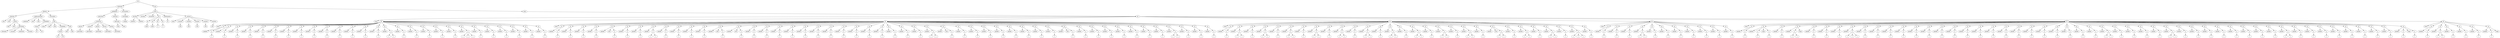 digraph Tree {
	"t0" [label = "TEI"];
	"t1" [label = "teiHeader"];
	"t2" [label = "fileDesc"];
	"t3" [label = "titleStmt"];
	"t4" [label = "title"];
	"t5" [label = "title"];
	"t6" [label = "author"];
	"t7" [label = "idno"];
	"t8" [label = "idno"];
	"t9" [label = "persName"];
	"t10" [label = "forename"];
	"t11" [label = "surname"];
	"t12" [label = "nameLink"];
	"t13" [label = "surname"];
	"t14" [label = "publicationStmt"];
	"t15" [label = "publisher"];
	"t16" [label = "idno"];
	"t17" [label = "idno"];
	"t18" [label = "availability"];
	"t19" [label = "licence"];
	"t20" [label = "ab"];
	"t21" [label = "ref"];
	"t22" [label = "sourceDesc"];
	"t23" [label = "bibl"];
	"t24" [label = "name"];
	"t25" [label = "idno"];
	"t26" [label = "idno"];
	"t27" [label = "availability"];
	"t28" [label = "licence"];
	"t29" [label = "ab"];
	"t30" [label = "ref"];
	"t31" [label = "bibl"];
	"t32" [label = "date"];
	"t33" [label = "idno"];
	"t34" [label = "profileDesc"];
	"t35" [label = "particDesc"];
	"t36" [label = "listPerson"];
	"t37" [label = "person"];
	"t38" [label = "persName"];
	"t39" [label = "person"];
	"t40" [label = "persName"];
	"t41" [label = "person"];
	"t42" [label = "persName"];
	"t43" [label = "person"];
	"t44" [label = "persName"];
	"t45" [label = "person"];
	"t46" [label = "persName"];
	"t47" [label = "textClass"];
	"t48" [label = "keywords"];
	"t49" [label = "term"];
	"t50" [label = "term"];
	"t51" [label = "revisionDesc"];
	"t52" [label = "listChange"];
	"t53" [label = "change"];
	"t54" [label = "text"];
	"t55" [label = "front"];
	"t56" [label = "docTitle"];
	"t57" [label = "titlePart"];
	"t58" [label = "titlePart"];
	"t59" [label = "docDate"];
	"t60" [label = "docAuthor"];
	"t61" [label = "div"];
	"t62" [label = "div"];
	"t63" [label = "head"];
	"t64" [label = "div"];
	"t65" [label = "head"];
	"t66" [label = "div"];
	"t67" [label = "p"];
	"t68" [label = "div"];
	"t69" [label = "p"];
	"t70" [label = "performance"];
	"t71" [label = "ab"];
	"t72" [label = "castList"];
	"t73" [label = "head"];
	"t74" [label = "castItem"];
	"t75" [label = "role"];
	"t76" [label = "castItem"];
	"t77" [label = "role"];
	"t78" [label = "castItem"];
	"t79" [label = "role"];
	"t80" [label = "castItem"];
	"t81" [label = "role"];
	"t82" [label = "castItem"];
	"t83" [label = "role"];
	"t84" [label = "body"];
	"t85" [label = "div"];
	"t86" [label = "head"];
	"t87" [label = "div"];
	"t88" [label = "head"];
	"t89" [label = "sp"];
	"t90" [label = "speaker"];
	"t91" [label = "p"];
	"t92" [label = "s"];
	"t93" [label = "sp"];
	"t94" [label = "speaker"];
	"t95" [label = "p"];
	"t96" [label = "s"];
	"t97" [label = "sp"];
	"t98" [label = "speaker"];
	"t99" [label = "p"];
	"t100" [label = "s"];
	"t101" [label = "sp"];
	"t102" [label = "speaker"];
	"t103" [label = "p"];
	"t104" [label = "s"];
	"t105" [label = "sp"];
	"t106" [label = "speaker"];
	"t107" [label = "p"];
	"t108" [label = "s"];
	"t109" [label = "sp"];
	"t110" [label = "speaker"];
	"t111" [label = "p"];
	"t112" [label = "s"];
	"t113" [label = "sp"];
	"t114" [label = "speaker"];
	"t115" [label = "p"];
	"t116" [label = "s"];
	"t117" [label = "sp"];
	"t118" [label = "speaker"];
	"t119" [label = "p"];
	"t120" [label = "s"];
	"t121" [label = "sp"];
	"t122" [label = "speaker"];
	"t123" [label = "p"];
	"t124" [label = "s"];
	"t125" [label = "sp"];
	"t126" [label = "speaker"];
	"t127" [label = "p"];
	"t128" [label = "s"];
	"t129" [label = "sp"];
	"t130" [label = "speaker"];
	"t131" [label = "p"];
	"t132" [label = "s"];
	"t133" [label = "sp"];
	"t134" [label = "speaker"];
	"t135" [label = "p"];
	"t136" [label = "s"];
	"t137" [label = "sp"];
	"t138" [label = "speaker"];
	"t139" [label = "p"];
	"t140" [label = "s"];
	"t141" [label = "sp"];
	"t142" [label = "speaker"];
	"t143" [label = "p"];
	"t144" [label = "s"];
	"t145" [label = "sp"];
	"t146" [label = "speaker"];
	"t147" [label = "p"];
	"t148" [label = "s"];
	"t149" [label = "s"];
	"t150" [label = "sp"];
	"t151" [label = "speaker"];
	"t152" [label = "p"];
	"t153" [label = "s"];
	"t154" [label = "sp"];
	"t155" [label = "speaker"];
	"t156" [label = "p"];
	"t157" [label = "s"];
	"t158" [label = "sp"];
	"t159" [label = "speaker"];
	"t160" [label = "p"];
	"t161" [label = "s"];
	"t162" [label = "sp"];
	"t163" [label = "speaker"];
	"t164" [label = "p"];
	"t165" [label = "s"];
	"t166" [label = "sp"];
	"t167" [label = "speaker"];
	"t168" [label = "p"];
	"t169" [label = "s"];
	"t170" [label = "sp"];
	"t171" [label = "speaker"];
	"t172" [label = "p"];
	"t173" [label = "s"];
	"t174" [label = "s"];
	"t175" [label = "s"];
	"t176" [label = "sp"];
	"t177" [label = "speaker"];
	"t178" [label = "p"];
	"t179" [label = "s"];
	"t180" [label = "sp"];
	"t181" [label = "speaker"];
	"t182" [label = "p"];
	"t183" [label = "s"];
	"t184" [label = "sp"];
	"t185" [label = "speaker"];
	"t186" [label = "p"];
	"t187" [label = "s"];
	"t188" [label = "sp"];
	"t189" [label = "speaker"];
	"t190" [label = "p"];
	"t191" [label = "s"];
	"t192" [label = "sp"];
	"t193" [label = "speaker"];
	"t194" [label = "p"];
	"t195" [label = "s"];
	"t196" [label = "sp"];
	"t197" [label = "speaker"];
	"t198" [label = "p"];
	"t199" [label = "s"];
	"t200" [label = "div"];
	"t201" [label = "head"];
	"t202" [label = "sp"];
	"t203" [label = "speaker"];
	"t204" [label = "p"];
	"t205" [label = "s"];
	"t206" [label = "sp"];
	"t207" [label = "speaker"];
	"t208" [label = "p"];
	"t209" [label = "s"];
	"t210" [label = "sp"];
	"t211" [label = "speaker"];
	"t212" [label = "p"];
	"t213" [label = "s"];
	"t214" [label = "sp"];
	"t215" [label = "speaker"];
	"t216" [label = "p"];
	"t217" [label = "s"];
	"t218" [label = "sp"];
	"t219" [label = "speaker"];
	"t220" [label = "note"];
	"t221" [label = "p"];
	"t222" [label = "s"];
	"t223" [label = "sp"];
	"t224" [label = "speaker"];
	"t225" [label = "p"];
	"t226" [label = "s"];
	"t227" [label = "sp"];
	"t228" [label = "speaker"];
	"t229" [label = "p"];
	"t230" [label = "s"];
	"t231" [label = "sp"];
	"t232" [label = "speaker"];
	"t233" [label = "p"];
	"t234" [label = "s"];
	"t235" [label = "s"];
	"t236" [label = "sp"];
	"t237" [label = "speaker"];
	"t238" [label = "p"];
	"t239" [label = "s"];
	"t240" [label = "sp"];
	"t241" [label = "speaker"];
	"t242" [label = "p"];
	"t243" [label = "s"];
	"t244" [label = "sp"];
	"t245" [label = "speaker"];
	"t246" [label = "p"];
	"t247" [label = "s"];
	"t248" [label = "sp"];
	"t249" [label = "speaker"];
	"t250" [label = "p"];
	"t251" [label = "s"];
	"t252" [label = "sp"];
	"t253" [label = "speaker"];
	"t254" [label = "note"];
	"t255" [label = "p"];
	"t256" [label = "s"];
	"t257" [label = "sp"];
	"t258" [label = "speaker"];
	"t259" [label = "note"];
	"t260" [label = "p"];
	"t261" [label = "s"];
	"t262" [label = "sp"];
	"t263" [label = "speaker"];
	"t264" [label = "p"];
	"t265" [label = "s"];
	"t266" [label = "sp"];
	"t267" [label = "speaker"];
	"t268" [label = "p"];
	"t269" [label = "s"];
	"t270" [label = "sp"];
	"t271" [label = "speaker"];
	"t272" [label = "p"];
	"t273" [label = "s"];
	"t274" [label = "sp"];
	"t275" [label = "speaker"];
	"t276" [label = "p"];
	"t277" [label = "s"];
	"t278" [label = "sp"];
	"t279" [label = "speaker"];
	"t280" [label = "p"];
	"t281" [label = "s"];
	"t282" [label = "sp"];
	"t283" [label = "speaker"];
	"t284" [label = "p"];
	"t285" [label = "s"];
	"t286" [label = "sp"];
	"t287" [label = "speaker"];
	"t288" [label = "p"];
	"t289" [label = "s"];
	"t290" [label = "sp"];
	"t291" [label = "speaker"];
	"t292" [label = "p"];
	"t293" [label = "s"];
	"t294" [label = "sp"];
	"t295" [label = "speaker"];
	"t296" [label = "p"];
	"t297" [label = "s"];
	"t298" [label = "sp"];
	"t299" [label = "speaker"];
	"t300" [label = "p"];
	"t301" [label = "s"];
	"t302" [label = "sp"];
	"t303" [label = "speaker"];
	"t304" [label = "p"];
	"t305" [label = "s"];
	"t306" [label = "sp"];
	"t307" [label = "speaker"];
	"t308" [label = "p"];
	"t309" [label = "s"];
	"t310" [label = "sp"];
	"t311" [label = "speaker"];
	"t312" [label = "p"];
	"t313" [label = "s"];
	"t314" [label = "sp"];
	"t315" [label = "speaker"];
	"t316" [label = "p"];
	"t317" [label = "s"];
	"t318" [label = "sp"];
	"t319" [label = "speaker"];
	"t320" [label = "p"];
	"t321" [label = "s"];
	"t322" [label = "s"];
	"t323" [label = "sp"];
	"t324" [label = "speaker"];
	"t325" [label = "note"];
	"t326" [label = "p"];
	"t327" [label = "s"];
	"t328" [label = "sp"];
	"t329" [label = "speaker"];
	"t330" [label = "p"];
	"t331" [label = "s"];
	"t332" [label = "sp"];
	"t333" [label = "speaker"];
	"t334" [label = "p"];
	"t335" [label = "s"];
	"t336" [label = "sp"];
	"t337" [label = "speaker"];
	"t338" [label = "p"];
	"t339" [label = "s"];
	"t340" [label = "sp"];
	"t341" [label = "speaker"];
	"t342" [label = "p"];
	"t343" [label = "s"];
	"t344" [label = "sp"];
	"t345" [label = "speaker"];
	"t346" [label = "p"];
	"t347" [label = "s"];
	"t348" [label = "sp"];
	"t349" [label = "speaker"];
	"t350" [label = "p"];
	"t351" [label = "s"];
	"t352" [label = "sp"];
	"t353" [label = "speaker"];
	"t354" [label = "p"];
	"t355" [label = "s"];
	"t356" [label = "sp"];
	"t357" [label = "speaker"];
	"t358" [label = "p"];
	"t359" [label = "s"];
	"t360" [label = "sp"];
	"t361" [label = "speaker"];
	"t362" [label = "note"];
	"t363" [label = "p"];
	"t364" [label = "s"];
	"t365" [label = "sp"];
	"t366" [label = "speaker"];
	"t367" [label = "p"];
	"t368" [label = "s"];
	"t369" [label = "sp"];
	"t370" [label = "speaker"];
	"t371" [label = "p"];
	"t372" [label = "s"];
	"t373" [label = "sp"];
	"t374" [label = "speaker"];
	"t375" [label = "p"];
	"t376" [label = "s"];
	"t377" [label = "sp"];
	"t378" [label = "speaker"];
	"t379" [label = "p"];
	"t380" [label = "s"];
	"t381" [label = "sp"];
	"t382" [label = "speaker"];
	"t383" [label = "p"];
	"t384" [label = "s"];
	"t385" [label = "sp"];
	"t386" [label = "speaker"];
	"t387" [label = "p"];
	"t388" [label = "s"];
	"t389" [label = "sp"];
	"t390" [label = "speaker"];
	"t391" [label = "p"];
	"t392" [label = "s"];
	"t393" [label = "sp"];
	"t394" [label = "speaker"];
	"t395" [label = "p"];
	"t396" [label = "s"];
	"t397" [label = "s"];
	"t398" [label = "sp"];
	"t399" [label = "speaker"];
	"t400" [label = "p"];
	"t401" [label = "s"];
	"t402" [label = "sp"];
	"t403" [label = "speaker"];
	"t404" [label = "p"];
	"t405" [label = "s"];
	"t406" [label = "sp"];
	"t407" [label = "speaker"];
	"t408" [label = "p"];
	"t409" [label = "s"];
	"t410" [label = "div"];
	"t411" [label = "head"];
	"t412" [label = "sp"];
	"t413" [label = "speaker"];
	"t414" [label = "p"];
	"t415" [label = "s"];
	"t416" [label = "sp"];
	"t417" [label = "speaker"];
	"t418" [label = "p"];
	"t419" [label = "s"];
	"t420" [label = "s"];
	"t421" [label = "sp"];
	"t422" [label = "speaker"];
	"t423" [label = "p"];
	"t424" [label = "s"];
	"t425" [label = "sp"];
	"t426" [label = "speaker"];
	"t427" [label = "p"];
	"t428" [label = "s"];
	"t429" [label = "s"];
	"t430" [label = "sp"];
	"t431" [label = "speaker"];
	"t432" [label = "p"];
	"t433" [label = "s"];
	"t434" [label = "sp"];
	"t435" [label = "speaker"];
	"t436" [label = "p"];
	"t437" [label = "s"];
	"t438" [label = "s"];
	"t439" [label = "sp"];
	"t440" [label = "speaker"];
	"t441" [label = "p"];
	"t442" [label = "s"];
	"t443" [label = "sp"];
	"t444" [label = "speaker"];
	"t445" [label = "p"];
	"t446" [label = "s"];
	"t447" [label = "s"];
	"t448" [label = "sp"];
	"t449" [label = "speaker"];
	"t450" [label = "p"];
	"t451" [label = "s"];
	"t452" [label = "sp"];
	"t453" [label = "speaker"];
	"t454" [label = "p"];
	"t455" [label = "s"];
	"t456" [label = "s"];
	"t457" [label = "sp"];
	"t458" [label = "speaker"];
	"t459" [label = "p"];
	"t460" [label = "s"];
	"t461" [label = "sp"];
	"t462" [label = "speaker"];
	"t463" [label = "p"];
	"t464" [label = "s"];
	"t465" [label = "s"];
	"t466" [label = "sp"];
	"t467" [label = "speaker"];
	"t468" [label = "p"];
	"t469" [label = "s"];
	"t470" [label = "sp"];
	"t471" [label = "speaker"];
	"t472" [label = "p"];
	"t473" [label = "s"];
	"t474" [label = "s"];
	"t475" [label = "sp"];
	"t476" [label = "speaker"];
	"t477" [label = "p"];
	"t478" [label = "s"];
	"t479" [label = "sp"];
	"t480" [label = "speaker"];
	"t481" [label = "p"];
	"t482" [label = "s"];
	"t483" [label = "s"];
	"t484" [label = "sp"];
	"t485" [label = "speaker"];
	"t486" [label = "p"];
	"t487" [label = "s"];
	"t488" [label = "sp"];
	"t489" [label = "speaker"];
	"t490" [label = "p"];
	"t491" [label = "s"];
	"t492" [label = "s"];
	"t493" [label = "sp"];
	"t494" [label = "speaker"];
	"t495" [label = "p"];
	"t496" [label = "s"];
	"t497" [label = "sp"];
	"t498" [label = "speaker"];
	"t499" [label = "p"];
	"t500" [label = "s"];
	"t501" [label = "s"];
	"t502" [label = "sp"];
	"t503" [label = "speaker"];
	"t504" [label = "p"];
	"t505" [label = "s"];
	"t506" [label = "sp"];
	"t507" [label = "speaker"];
	"t508" [label = "note"];
	"t509" [label = "p"];
	"t510" [label = "s"];
	"t511" [label = "s"];
	"t512" [label = "sp"];
	"t513" [label = "speaker"];
	"t514" [label = "p"];
	"t515" [label = "s"];
	"t516" [label = "sp"];
	"t517" [label = "speaker"];
	"t518" [label = "p"];
	"t519" [label = "s"];
	"t520" [label = "s"];
	"t521" [label = "sp"];
	"t522" [label = "speaker"];
	"t523" [label = "p"];
	"t524" [label = "s"];
	"t525" [label = "sp"];
	"t526" [label = "speaker"];
	"t527" [label = "p"];
	"t528" [label = "s"];
	"t529" [label = "s"];
	"t530" [label = "sp"];
	"t531" [label = "speaker"];
	"t532" [label = "p"];
	"t533" [label = "s"];
	"t534" [label = "sp"];
	"t535" [label = "speaker"];
	"t536" [label = "p"];
	"t537" [label = "s"];
	"t538" [label = "s"];
	"t539" [label = "s"];
	"t540" [label = "sp"];
	"t541" [label = "speaker"];
	"t542" [label = "p"];
	"t543" [label = "s"];
	"t544" [label = "div"];
	"t545" [label = "head"];
	"t546" [label = "sp"];
	"t547" [label = "speaker"];
	"t548" [label = "p"];
	"t549" [label = "s"];
	"t550" [label = "sp"];
	"t551" [label = "speaker"];
	"t552" [label = "p"];
	"t553" [label = "s"];
	"t554" [label = "sp"];
	"t555" [label = "speaker"];
	"t556" [label = "p"];
	"t557" [label = "s"];
	"t558" [label = "sp"];
	"t559" [label = "speaker"];
	"t560" [label = "p"];
	"t561" [label = "s"];
	"t562" [label = "s"];
	"t563" [label = "sp"];
	"t564" [label = "speaker"];
	"t565" [label = "p"];
	"t566" [label = "s"];
	"t567" [label = "sp"];
	"t568" [label = "speaker"];
	"t569" [label = "p"];
	"t570" [label = "s"];
	"t571" [label = "sp"];
	"t572" [label = "speaker"];
	"t573" [label = "p"];
	"t574" [label = "s"];
	"t575" [label = "sp"];
	"t576" [label = "speaker"];
	"t577" [label = "p"];
	"t578" [label = "s"];
	"t579" [label = "sp"];
	"t580" [label = "speaker"];
	"t581" [label = "p"];
	"t582" [label = "s"];
	"t583" [label = "sp"];
	"t584" [label = "speaker"];
	"t585" [label = "p"];
	"t586" [label = "s"];
	"t587" [label = "sp"];
	"t588" [label = "speaker"];
	"t589" [label = "p"];
	"t590" [label = "s"];
	"t591" [label = "div"];
	"t592" [label = "head"];
	"t593" [label = "sp"];
	"t594" [label = "speaker"];
	"t595" [label = "p"];
	"t596" [label = "s"];
	"t597" [label = "sp"];
	"t598" [label = "speaker"];
	"t599" [label = "p"];
	"t600" [label = "s"];
	"t601" [label = "stage"];
	"t602" [label = "p"];
	"t603" [label = "s"];
	"t604" [label = "sp"];
	"t605" [label = "speaker"];
	"t606" [label = "p"];
	"t607" [label = "s"];
	"t608" [label = "sp"];
	"t609" [label = "speaker"];
	"t610" [label = "p"];
	"t611" [label = "s"];
	"t612" [label = "s"];
	"t613" [label = "stage"];
	"t614" [label = "sp"];
	"t615" [label = "speaker"];
	"t616" [label = "p"];
	"t617" [label = "s"];
	"t618" [label = "sp"];
	"t619" [label = "speaker"];
	"t620" [label = "p"];
	"t621" [label = "s"];
	"t622" [label = "sp"];
	"t623" [label = "speaker"];
	"t624" [label = "p"];
	"t625" [label = "s"];
	"t626" [label = "sp"];
	"t627" [label = "speaker"];
	"t628" [label = "p"];
	"t629" [label = "s"];
	"t630" [label = "s"];
	"t631" [label = "s"];
	"t632" [label = "sp"];
	"t633" [label = "speaker"];
	"t634" [label = "p"];
	"t635" [label = "s"];
	"t636" [label = "sp"];
	"t637" [label = "speaker"];
	"t638" [label = "p"];
	"t639" [label = "s"];
	"t640" [label = "sp"];
	"t641" [label = "speaker"];
	"t642" [label = "p"];
	"t643" [label = "s"];
	"t644" [label = "sp"];
	"t645" [label = "speaker"];
	"t646" [label = "p"];
	"t647" [label = "s"];
	"t648" [label = "sp"];
	"t649" [label = "speaker"];
	"t650" [label = "p"];
	"t651" [label = "s"];
	"t652" [label = "sp"];
	"t653" [label = "speaker"];
	"t654" [label = "p"];
	"t655" [label = "s"];
	"t656" [label = "sp"];
	"t657" [label = "speaker"];
	"t658" [label = "p"];
	"t659" [label = "s"];
	"t660" [label = "sp"];
	"t661" [label = "speaker"];
	"t662" [label = "p"];
	"t663" [label = "s"];
	"t664" [label = "sp"];
	"t665" [label = "speaker"];
	"t666" [label = "p"];
	"t667" [label = "s"];
	"t668" [label = "sp"];
	"t669" [label = "speaker"];
	"t670" [label = "p"];
	"t671" [label = "s"];
	"t672" [label = "sp"];
	"t673" [label = "speaker"];
	"t674" [label = "p"];
	"t675" [label = "s"];
	"t676" [label = "sp"];
	"t677" [label = "speaker"];
	"t678" [label = "p"];
	"t679" [label = "s"];
	"t680" [label = "sp"];
	"t681" [label = "speaker"];
	"t682" [label = "p"];
	"t683" [label = "s"];
	"t684" [label = "sp"];
	"t685" [label = "speaker"];
	"t686" [label = "p"];
	"t687" [label = "s"];
	"t688" [label = "sp"];
	"t689" [label = "speaker"];
	"t690" [label = "p"];
	"t691" [label = "s"];
	"t692" [label = "sp"];
	"t693" [label = "speaker"];
	"t694" [label = "p"];
	"t695" [label = "s"];
	"t696" [label = "sp"];
	"t697" [label = "speaker"];
	"t698" [label = "p"];
	"t699" [label = "s"];
	"t700" [label = "sp"];
	"t701" [label = "speaker"];
	"t702" [label = "p"];
	"t703" [label = "s"];
	"t704" [label = "sp"];
	"t705" [label = "speaker"];
	"t706" [label = "p"];
	"t707" [label = "s"];
	"t708" [label = "sp"];
	"t709" [label = "speaker"];
	"t710" [label = "p"];
	"t711" [label = "s"];
	"t712" [label = "s"];
	"t713" [label = "sp"];
	"t714" [label = "speaker"];
	"t715" [label = "p"];
	"t716" [label = "s"];
	"t717" [label = "sp"];
	"t718" [label = "speaker"];
	"t719" [label = "p"];
	"t720" [label = "s"];
	"t721" [label = "sp"];
	"t722" [label = "speaker"];
	"t723" [label = "p"];
	"t724" [label = "s"];
	"t725" [label = "sp"];
	"t726" [label = "speaker"];
	"t727" [label = "p"];
	"t728" [label = "s"];
	"t729" [label = "sp"];
	"t730" [label = "speaker"];
	"t731" [label = "p"];
	"t732" [label = "s"];
	"t733" [label = "s"];
	"t734" [label = "sp"];
	"t735" [label = "speaker"];
	"t736" [label = "p"];
	"t737" [label = "s"];
	"t738" [label = "sp"];
	"t739" [label = "speaker"];
	"t740" [label = "p"];
	"t741" [label = "s"];
	"t742" [label = "sp"];
	"t743" [label = "speaker"];
	"t744" [label = "p"];
	"t745" [label = "s"];
	"t746" [label = "sp"];
	"t747" [label = "speaker"];
	"t748" [label = "p"];
	"t749" [label = "s"];
	"t750" [label = "sp"];
	"t751" [label = "speaker"];
	"t752" [label = "p"];
	"t753" [label = "s"];
	"t754" [label = "sp"];
	"t755" [label = "speaker"];
	"t756" [label = "p"];
	"t757" [label = "s"];
	"t758" [label = "sp"];
	"t759" [label = "speaker"];
	"t760" [label = "p"];
	"t761" [label = "s"];
	"t762" [label = "sp"];
	"t763" [label = "speaker"];
	"t764" [label = "p"];
	"t765" [label = "s"];
	"t766" [label = "sp"];
	"t767" [label = "speaker"];
	"t768" [label = "p"];
	"t769" [label = "s"];
	"t770" [label = "s"];
	"t771" [label = "sp"];
	"t772" [label = "speaker"];
	"t773" [label = "p"];
	"t774" [label = "s"];
	"t775" [label = "sp"];
	"t776" [label = "speaker"];
	"t777" [label = "p"];
	"t778" [label = "s"];
	"t779" [label = "sp"];
	"t780" [label = "speaker"];
	"t781" [label = "p"];
	"t782" [label = "s"];
	"t783" [label = "sp"];
	"t784" [label = "speaker"];
	"t785" [label = "p"];
	"t786" [label = "s"];
	"t787" [label = "sp"];
	"t788" [label = "speaker"];
	"t789" [label = "p"];
	"t790" [label = "s"];
	"t791" [label = "sp"];
	"t792" [label = "speaker"];
	"t793" [label = "p"];
	"t794" [label = "s"];
	"t795" [label = "sp"];
	"t796" [label = "speaker"];
	"t797" [label = "p"];
	"t798" [label = "s"];
	"t799" [label = "sp"];
	"t800" [label = "speaker"];
	"t801" [label = "p"];
	"t802" [label = "s"];
	"t803" [label = "sp"];
	"t804" [label = "speaker"];
	"t805" [label = "p"];
	"t806" [label = "s"];
	"t807" [label = "stage"];
	"t808" [label = "p"];
	"t809" [label = "s"];
	"t810" [label = "div"];
	"t811" [label = "head"];
	"t812" [label = "sp"];
	"t813" [label = "speaker"];
	"t814" [label = "p"];
	"t815" [label = "s"];
	"t816" [label = "sp"];
	"t817" [label = "speaker"];
	"t818" [label = "p"];
	"t819" [label = "s"];
	"t820" [label = "s"];
	"t821" [label = "sp"];
	"t822" [label = "speaker"];
	"t823" [label = "p"];
	"t824" [label = "s"];
	"t825" [label = "sp"];
	"t826" [label = "speaker"];
	"t827" [label = "p"];
	"t828" [label = "s"];
	"t829" [label = "sp"];
	"t830" [label = "speaker"];
	"t831" [label = "p"];
	"t832" [label = "s"];
	"t833" [label = "sp"];
	"t834" [label = "speaker"];
	"t835" [label = "p"];
	"t836" [label = "s"];
	"t837" [label = "stage"];
	"t0" -> "t1";
	"t1" -> "t2";
	"t2" -> "t3";
	"t3" -> "t4";
	"t3" -> "t5";
	"t3" -> "t6";
	"t6" -> "t7";
	"t6" -> "t8";
	"t6" -> "t9";
	"t9" -> "t10";
	"t9" -> "t11";
	"t9" -> "t12";
	"t9" -> "t13";
	"t2" -> "t14";
	"t14" -> "t15";
	"t14" -> "t16";
	"t14" -> "t17";
	"t14" -> "t18";
	"t18" -> "t19";
	"t19" -> "t20";
	"t19" -> "t21";
	"t2" -> "t22";
	"t22" -> "t23";
	"t23" -> "t24";
	"t23" -> "t25";
	"t23" -> "t26";
	"t23" -> "t27";
	"t27" -> "t28";
	"t28" -> "t29";
	"t28" -> "t30";
	"t23" -> "t31";
	"t31" -> "t32";
	"t31" -> "t33";
	"t1" -> "t34";
	"t34" -> "t35";
	"t35" -> "t36";
	"t36" -> "t37";
	"t37" -> "t38";
	"t36" -> "t39";
	"t39" -> "t40";
	"t36" -> "t41";
	"t41" -> "t42";
	"t36" -> "t43";
	"t43" -> "t44";
	"t36" -> "t45";
	"t45" -> "t46";
	"t34" -> "t47";
	"t47" -> "t48";
	"t48" -> "t49";
	"t48" -> "t50";
	"t1" -> "t51";
	"t51" -> "t52";
	"t52" -> "t53";
	"t0" -> "t54";
	"t54" -> "t55";
	"t55" -> "t56";
	"t56" -> "t57";
	"t56" -> "t58";
	"t55" -> "t59";
	"t55" -> "t60";
	"t55" -> "t61";
	"t61" -> "t62";
	"t62" -> "t63";
	"t61" -> "t64";
	"t64" -> "t65";
	"t61" -> "t66";
	"t66" -> "t67";
	"t61" -> "t68";
	"t68" -> "t69";
	"t55" -> "t70";
	"t70" -> "t71";
	"t55" -> "t72";
	"t72" -> "t73";
	"t72" -> "t74";
	"t74" -> "t75";
	"t72" -> "t76";
	"t76" -> "t77";
	"t72" -> "t78";
	"t78" -> "t79";
	"t72" -> "t80";
	"t80" -> "t81";
	"t72" -> "t82";
	"t82" -> "t83";
	"t54" -> "t84";
	"t84" -> "t85";
	"t85" -> "t86";
	"t85" -> "t87";
	"t87" -> "t88";
	"t87" -> "t89";
	"t89" -> "t90";
	"t89" -> "t91";
	"t91" -> "t92";
	"t87" -> "t93";
	"t93" -> "t94";
	"t93" -> "t95";
	"t95" -> "t96";
	"t87" -> "t97";
	"t97" -> "t98";
	"t97" -> "t99";
	"t99" -> "t100";
	"t87" -> "t101";
	"t101" -> "t102";
	"t101" -> "t103";
	"t103" -> "t104";
	"t87" -> "t105";
	"t105" -> "t106";
	"t105" -> "t107";
	"t107" -> "t108";
	"t87" -> "t109";
	"t109" -> "t110";
	"t109" -> "t111";
	"t111" -> "t112";
	"t87" -> "t113";
	"t113" -> "t114";
	"t113" -> "t115";
	"t115" -> "t116";
	"t87" -> "t117";
	"t117" -> "t118";
	"t117" -> "t119";
	"t119" -> "t120";
	"t87" -> "t121";
	"t121" -> "t122";
	"t121" -> "t123";
	"t123" -> "t124";
	"t87" -> "t125";
	"t125" -> "t126";
	"t125" -> "t127";
	"t127" -> "t128";
	"t87" -> "t129";
	"t129" -> "t130";
	"t129" -> "t131";
	"t131" -> "t132";
	"t87" -> "t133";
	"t133" -> "t134";
	"t133" -> "t135";
	"t135" -> "t136";
	"t87" -> "t137";
	"t137" -> "t138";
	"t137" -> "t139";
	"t139" -> "t140";
	"t87" -> "t141";
	"t141" -> "t142";
	"t141" -> "t143";
	"t143" -> "t144";
	"t87" -> "t145";
	"t145" -> "t146";
	"t145" -> "t147";
	"t147" -> "t148";
	"t147" -> "t149";
	"t87" -> "t150";
	"t150" -> "t151";
	"t150" -> "t152";
	"t152" -> "t153";
	"t87" -> "t154";
	"t154" -> "t155";
	"t154" -> "t156";
	"t156" -> "t157";
	"t87" -> "t158";
	"t158" -> "t159";
	"t158" -> "t160";
	"t160" -> "t161";
	"t87" -> "t162";
	"t162" -> "t163";
	"t162" -> "t164";
	"t164" -> "t165";
	"t87" -> "t166";
	"t166" -> "t167";
	"t166" -> "t168";
	"t168" -> "t169";
	"t87" -> "t170";
	"t170" -> "t171";
	"t170" -> "t172";
	"t172" -> "t173";
	"t172" -> "t174";
	"t172" -> "t175";
	"t87" -> "t176";
	"t176" -> "t177";
	"t176" -> "t178";
	"t178" -> "t179";
	"t87" -> "t180";
	"t180" -> "t181";
	"t180" -> "t182";
	"t182" -> "t183";
	"t87" -> "t184";
	"t184" -> "t185";
	"t184" -> "t186";
	"t186" -> "t187";
	"t87" -> "t188";
	"t188" -> "t189";
	"t188" -> "t190";
	"t190" -> "t191";
	"t87" -> "t192";
	"t192" -> "t193";
	"t192" -> "t194";
	"t194" -> "t195";
	"t87" -> "t196";
	"t196" -> "t197";
	"t196" -> "t198";
	"t198" -> "t199";
	"t85" -> "t200";
	"t200" -> "t201";
	"t200" -> "t202";
	"t202" -> "t203";
	"t202" -> "t204";
	"t204" -> "t205";
	"t200" -> "t206";
	"t206" -> "t207";
	"t206" -> "t208";
	"t208" -> "t209";
	"t200" -> "t210";
	"t210" -> "t211";
	"t210" -> "t212";
	"t212" -> "t213";
	"t200" -> "t214";
	"t214" -> "t215";
	"t214" -> "t216";
	"t216" -> "t217";
	"t200" -> "t218";
	"t218" -> "t219";
	"t218" -> "t220";
	"t218" -> "t221";
	"t221" -> "t222";
	"t200" -> "t223";
	"t223" -> "t224";
	"t223" -> "t225";
	"t225" -> "t226";
	"t200" -> "t227";
	"t227" -> "t228";
	"t227" -> "t229";
	"t229" -> "t230";
	"t200" -> "t231";
	"t231" -> "t232";
	"t231" -> "t233";
	"t233" -> "t234";
	"t233" -> "t235";
	"t200" -> "t236";
	"t236" -> "t237";
	"t236" -> "t238";
	"t238" -> "t239";
	"t200" -> "t240";
	"t240" -> "t241";
	"t240" -> "t242";
	"t242" -> "t243";
	"t200" -> "t244";
	"t244" -> "t245";
	"t244" -> "t246";
	"t246" -> "t247";
	"t200" -> "t248";
	"t248" -> "t249";
	"t248" -> "t250";
	"t250" -> "t251";
	"t200" -> "t252";
	"t252" -> "t253";
	"t252" -> "t254";
	"t252" -> "t255";
	"t255" -> "t256";
	"t200" -> "t257";
	"t257" -> "t258";
	"t257" -> "t259";
	"t257" -> "t260";
	"t260" -> "t261";
	"t200" -> "t262";
	"t262" -> "t263";
	"t262" -> "t264";
	"t264" -> "t265";
	"t200" -> "t266";
	"t266" -> "t267";
	"t266" -> "t268";
	"t268" -> "t269";
	"t200" -> "t270";
	"t270" -> "t271";
	"t270" -> "t272";
	"t272" -> "t273";
	"t200" -> "t274";
	"t274" -> "t275";
	"t274" -> "t276";
	"t276" -> "t277";
	"t200" -> "t278";
	"t278" -> "t279";
	"t278" -> "t280";
	"t280" -> "t281";
	"t200" -> "t282";
	"t282" -> "t283";
	"t282" -> "t284";
	"t284" -> "t285";
	"t200" -> "t286";
	"t286" -> "t287";
	"t286" -> "t288";
	"t288" -> "t289";
	"t200" -> "t290";
	"t290" -> "t291";
	"t290" -> "t292";
	"t292" -> "t293";
	"t200" -> "t294";
	"t294" -> "t295";
	"t294" -> "t296";
	"t296" -> "t297";
	"t200" -> "t298";
	"t298" -> "t299";
	"t298" -> "t300";
	"t300" -> "t301";
	"t200" -> "t302";
	"t302" -> "t303";
	"t302" -> "t304";
	"t304" -> "t305";
	"t200" -> "t306";
	"t306" -> "t307";
	"t306" -> "t308";
	"t308" -> "t309";
	"t200" -> "t310";
	"t310" -> "t311";
	"t310" -> "t312";
	"t312" -> "t313";
	"t200" -> "t314";
	"t314" -> "t315";
	"t314" -> "t316";
	"t316" -> "t317";
	"t200" -> "t318";
	"t318" -> "t319";
	"t318" -> "t320";
	"t320" -> "t321";
	"t320" -> "t322";
	"t200" -> "t323";
	"t323" -> "t324";
	"t323" -> "t325";
	"t323" -> "t326";
	"t326" -> "t327";
	"t200" -> "t328";
	"t328" -> "t329";
	"t328" -> "t330";
	"t330" -> "t331";
	"t200" -> "t332";
	"t332" -> "t333";
	"t332" -> "t334";
	"t334" -> "t335";
	"t200" -> "t336";
	"t336" -> "t337";
	"t336" -> "t338";
	"t338" -> "t339";
	"t200" -> "t340";
	"t340" -> "t341";
	"t340" -> "t342";
	"t342" -> "t343";
	"t200" -> "t344";
	"t344" -> "t345";
	"t344" -> "t346";
	"t346" -> "t347";
	"t200" -> "t348";
	"t348" -> "t349";
	"t348" -> "t350";
	"t350" -> "t351";
	"t200" -> "t352";
	"t352" -> "t353";
	"t352" -> "t354";
	"t354" -> "t355";
	"t200" -> "t356";
	"t356" -> "t357";
	"t356" -> "t358";
	"t358" -> "t359";
	"t200" -> "t360";
	"t360" -> "t361";
	"t360" -> "t362";
	"t360" -> "t363";
	"t363" -> "t364";
	"t200" -> "t365";
	"t365" -> "t366";
	"t365" -> "t367";
	"t367" -> "t368";
	"t200" -> "t369";
	"t369" -> "t370";
	"t369" -> "t371";
	"t371" -> "t372";
	"t200" -> "t373";
	"t373" -> "t374";
	"t373" -> "t375";
	"t375" -> "t376";
	"t200" -> "t377";
	"t377" -> "t378";
	"t377" -> "t379";
	"t379" -> "t380";
	"t200" -> "t381";
	"t381" -> "t382";
	"t381" -> "t383";
	"t383" -> "t384";
	"t200" -> "t385";
	"t385" -> "t386";
	"t385" -> "t387";
	"t387" -> "t388";
	"t200" -> "t389";
	"t389" -> "t390";
	"t389" -> "t391";
	"t391" -> "t392";
	"t200" -> "t393";
	"t393" -> "t394";
	"t393" -> "t395";
	"t395" -> "t396";
	"t395" -> "t397";
	"t200" -> "t398";
	"t398" -> "t399";
	"t398" -> "t400";
	"t400" -> "t401";
	"t200" -> "t402";
	"t402" -> "t403";
	"t402" -> "t404";
	"t404" -> "t405";
	"t200" -> "t406";
	"t406" -> "t407";
	"t406" -> "t408";
	"t408" -> "t409";
	"t85" -> "t410";
	"t410" -> "t411";
	"t410" -> "t412";
	"t412" -> "t413";
	"t412" -> "t414";
	"t414" -> "t415";
	"t410" -> "t416";
	"t416" -> "t417";
	"t416" -> "t418";
	"t418" -> "t419";
	"t418" -> "t420";
	"t410" -> "t421";
	"t421" -> "t422";
	"t421" -> "t423";
	"t423" -> "t424";
	"t410" -> "t425";
	"t425" -> "t426";
	"t425" -> "t427";
	"t427" -> "t428";
	"t427" -> "t429";
	"t410" -> "t430";
	"t430" -> "t431";
	"t430" -> "t432";
	"t432" -> "t433";
	"t410" -> "t434";
	"t434" -> "t435";
	"t434" -> "t436";
	"t436" -> "t437";
	"t436" -> "t438";
	"t410" -> "t439";
	"t439" -> "t440";
	"t439" -> "t441";
	"t441" -> "t442";
	"t410" -> "t443";
	"t443" -> "t444";
	"t443" -> "t445";
	"t445" -> "t446";
	"t445" -> "t447";
	"t410" -> "t448";
	"t448" -> "t449";
	"t448" -> "t450";
	"t450" -> "t451";
	"t410" -> "t452";
	"t452" -> "t453";
	"t452" -> "t454";
	"t454" -> "t455";
	"t454" -> "t456";
	"t410" -> "t457";
	"t457" -> "t458";
	"t457" -> "t459";
	"t459" -> "t460";
	"t410" -> "t461";
	"t461" -> "t462";
	"t461" -> "t463";
	"t463" -> "t464";
	"t463" -> "t465";
	"t410" -> "t466";
	"t466" -> "t467";
	"t466" -> "t468";
	"t468" -> "t469";
	"t410" -> "t470";
	"t470" -> "t471";
	"t470" -> "t472";
	"t472" -> "t473";
	"t472" -> "t474";
	"t410" -> "t475";
	"t475" -> "t476";
	"t475" -> "t477";
	"t477" -> "t478";
	"t410" -> "t479";
	"t479" -> "t480";
	"t479" -> "t481";
	"t481" -> "t482";
	"t481" -> "t483";
	"t410" -> "t484";
	"t484" -> "t485";
	"t484" -> "t486";
	"t486" -> "t487";
	"t410" -> "t488";
	"t488" -> "t489";
	"t488" -> "t490";
	"t490" -> "t491";
	"t490" -> "t492";
	"t410" -> "t493";
	"t493" -> "t494";
	"t493" -> "t495";
	"t495" -> "t496";
	"t410" -> "t497";
	"t497" -> "t498";
	"t497" -> "t499";
	"t499" -> "t500";
	"t499" -> "t501";
	"t410" -> "t502";
	"t502" -> "t503";
	"t502" -> "t504";
	"t504" -> "t505";
	"t410" -> "t506";
	"t506" -> "t507";
	"t506" -> "t508";
	"t506" -> "t509";
	"t509" -> "t510";
	"t509" -> "t511";
	"t410" -> "t512";
	"t512" -> "t513";
	"t512" -> "t514";
	"t514" -> "t515";
	"t410" -> "t516";
	"t516" -> "t517";
	"t516" -> "t518";
	"t518" -> "t519";
	"t518" -> "t520";
	"t410" -> "t521";
	"t521" -> "t522";
	"t521" -> "t523";
	"t523" -> "t524";
	"t410" -> "t525";
	"t525" -> "t526";
	"t525" -> "t527";
	"t527" -> "t528";
	"t527" -> "t529";
	"t410" -> "t530";
	"t530" -> "t531";
	"t530" -> "t532";
	"t532" -> "t533";
	"t410" -> "t534";
	"t534" -> "t535";
	"t534" -> "t536";
	"t536" -> "t537";
	"t536" -> "t538";
	"t536" -> "t539";
	"t410" -> "t540";
	"t540" -> "t541";
	"t540" -> "t542";
	"t542" -> "t543";
	"t85" -> "t544";
	"t544" -> "t545";
	"t544" -> "t546";
	"t546" -> "t547";
	"t546" -> "t548";
	"t548" -> "t549";
	"t544" -> "t550";
	"t550" -> "t551";
	"t550" -> "t552";
	"t552" -> "t553";
	"t544" -> "t554";
	"t554" -> "t555";
	"t554" -> "t556";
	"t556" -> "t557";
	"t544" -> "t558";
	"t558" -> "t559";
	"t558" -> "t560";
	"t560" -> "t561";
	"t560" -> "t562";
	"t544" -> "t563";
	"t563" -> "t564";
	"t563" -> "t565";
	"t565" -> "t566";
	"t544" -> "t567";
	"t567" -> "t568";
	"t567" -> "t569";
	"t569" -> "t570";
	"t544" -> "t571";
	"t571" -> "t572";
	"t571" -> "t573";
	"t573" -> "t574";
	"t544" -> "t575";
	"t575" -> "t576";
	"t575" -> "t577";
	"t577" -> "t578";
	"t544" -> "t579";
	"t579" -> "t580";
	"t579" -> "t581";
	"t581" -> "t582";
	"t544" -> "t583";
	"t583" -> "t584";
	"t583" -> "t585";
	"t585" -> "t586";
	"t544" -> "t587";
	"t587" -> "t588";
	"t587" -> "t589";
	"t589" -> "t590";
	"t85" -> "t591";
	"t591" -> "t592";
	"t591" -> "t593";
	"t593" -> "t594";
	"t593" -> "t595";
	"t595" -> "t596";
	"t591" -> "t597";
	"t597" -> "t598";
	"t597" -> "t599";
	"t599" -> "t600";
	"t597" -> "t601";
	"t597" -> "t602";
	"t602" -> "t603";
	"t591" -> "t604";
	"t604" -> "t605";
	"t604" -> "t606";
	"t606" -> "t607";
	"t591" -> "t608";
	"t608" -> "t609";
	"t608" -> "t610";
	"t610" -> "t611";
	"t610" -> "t612";
	"t608" -> "t613";
	"t591" -> "t614";
	"t614" -> "t615";
	"t614" -> "t616";
	"t616" -> "t617";
	"t591" -> "t618";
	"t618" -> "t619";
	"t618" -> "t620";
	"t620" -> "t621";
	"t591" -> "t622";
	"t622" -> "t623";
	"t622" -> "t624";
	"t624" -> "t625";
	"t591" -> "t626";
	"t626" -> "t627";
	"t626" -> "t628";
	"t628" -> "t629";
	"t628" -> "t630";
	"t628" -> "t631";
	"t591" -> "t632";
	"t632" -> "t633";
	"t632" -> "t634";
	"t634" -> "t635";
	"t591" -> "t636";
	"t636" -> "t637";
	"t636" -> "t638";
	"t638" -> "t639";
	"t591" -> "t640";
	"t640" -> "t641";
	"t640" -> "t642";
	"t642" -> "t643";
	"t591" -> "t644";
	"t644" -> "t645";
	"t644" -> "t646";
	"t646" -> "t647";
	"t591" -> "t648";
	"t648" -> "t649";
	"t648" -> "t650";
	"t650" -> "t651";
	"t591" -> "t652";
	"t652" -> "t653";
	"t652" -> "t654";
	"t654" -> "t655";
	"t591" -> "t656";
	"t656" -> "t657";
	"t656" -> "t658";
	"t658" -> "t659";
	"t591" -> "t660";
	"t660" -> "t661";
	"t660" -> "t662";
	"t662" -> "t663";
	"t591" -> "t664";
	"t664" -> "t665";
	"t664" -> "t666";
	"t666" -> "t667";
	"t591" -> "t668";
	"t668" -> "t669";
	"t668" -> "t670";
	"t670" -> "t671";
	"t591" -> "t672";
	"t672" -> "t673";
	"t672" -> "t674";
	"t674" -> "t675";
	"t591" -> "t676";
	"t676" -> "t677";
	"t676" -> "t678";
	"t678" -> "t679";
	"t591" -> "t680";
	"t680" -> "t681";
	"t680" -> "t682";
	"t682" -> "t683";
	"t591" -> "t684";
	"t684" -> "t685";
	"t684" -> "t686";
	"t686" -> "t687";
	"t591" -> "t688";
	"t688" -> "t689";
	"t688" -> "t690";
	"t690" -> "t691";
	"t591" -> "t692";
	"t692" -> "t693";
	"t692" -> "t694";
	"t694" -> "t695";
	"t591" -> "t696";
	"t696" -> "t697";
	"t696" -> "t698";
	"t698" -> "t699";
	"t591" -> "t700";
	"t700" -> "t701";
	"t700" -> "t702";
	"t702" -> "t703";
	"t591" -> "t704";
	"t704" -> "t705";
	"t704" -> "t706";
	"t706" -> "t707";
	"t591" -> "t708";
	"t708" -> "t709";
	"t708" -> "t710";
	"t710" -> "t711";
	"t710" -> "t712";
	"t591" -> "t713";
	"t713" -> "t714";
	"t713" -> "t715";
	"t715" -> "t716";
	"t591" -> "t717";
	"t717" -> "t718";
	"t717" -> "t719";
	"t719" -> "t720";
	"t591" -> "t721";
	"t721" -> "t722";
	"t721" -> "t723";
	"t723" -> "t724";
	"t591" -> "t725";
	"t725" -> "t726";
	"t725" -> "t727";
	"t727" -> "t728";
	"t591" -> "t729";
	"t729" -> "t730";
	"t729" -> "t731";
	"t731" -> "t732";
	"t731" -> "t733";
	"t591" -> "t734";
	"t734" -> "t735";
	"t734" -> "t736";
	"t736" -> "t737";
	"t591" -> "t738";
	"t738" -> "t739";
	"t738" -> "t740";
	"t740" -> "t741";
	"t591" -> "t742";
	"t742" -> "t743";
	"t742" -> "t744";
	"t744" -> "t745";
	"t591" -> "t746";
	"t746" -> "t747";
	"t746" -> "t748";
	"t748" -> "t749";
	"t591" -> "t750";
	"t750" -> "t751";
	"t750" -> "t752";
	"t752" -> "t753";
	"t591" -> "t754";
	"t754" -> "t755";
	"t754" -> "t756";
	"t756" -> "t757";
	"t591" -> "t758";
	"t758" -> "t759";
	"t758" -> "t760";
	"t760" -> "t761";
	"t591" -> "t762";
	"t762" -> "t763";
	"t762" -> "t764";
	"t764" -> "t765";
	"t591" -> "t766";
	"t766" -> "t767";
	"t766" -> "t768";
	"t768" -> "t769";
	"t768" -> "t770";
	"t591" -> "t771";
	"t771" -> "t772";
	"t771" -> "t773";
	"t773" -> "t774";
	"t591" -> "t775";
	"t775" -> "t776";
	"t775" -> "t777";
	"t777" -> "t778";
	"t591" -> "t779";
	"t779" -> "t780";
	"t779" -> "t781";
	"t781" -> "t782";
	"t591" -> "t783";
	"t783" -> "t784";
	"t783" -> "t785";
	"t785" -> "t786";
	"t591" -> "t787";
	"t787" -> "t788";
	"t787" -> "t789";
	"t789" -> "t790";
	"t591" -> "t791";
	"t791" -> "t792";
	"t791" -> "t793";
	"t793" -> "t794";
	"t591" -> "t795";
	"t795" -> "t796";
	"t795" -> "t797";
	"t797" -> "t798";
	"t591" -> "t799";
	"t799" -> "t800";
	"t799" -> "t801";
	"t801" -> "t802";
	"t591" -> "t803";
	"t803" -> "t804";
	"t803" -> "t805";
	"t805" -> "t806";
	"t803" -> "t807";
	"t803" -> "t808";
	"t808" -> "t809";
	"t85" -> "t810";
	"t810" -> "t811";
	"t810" -> "t812";
	"t812" -> "t813";
	"t812" -> "t814";
	"t814" -> "t815";
	"t810" -> "t816";
	"t816" -> "t817";
	"t816" -> "t818";
	"t818" -> "t819";
	"t818" -> "t820";
	"t810" -> "t821";
	"t821" -> "t822";
	"t821" -> "t823";
	"t823" -> "t824";
	"t810" -> "t825";
	"t825" -> "t826";
	"t825" -> "t827";
	"t827" -> "t828";
	"t810" -> "t829";
	"t829" -> "t830";
	"t829" -> "t831";
	"t831" -> "t832";
	"t810" -> "t833";
	"t833" -> "t834";
	"t833" -> "t835";
	"t835" -> "t836";
	"t833" -> "t837";
}
